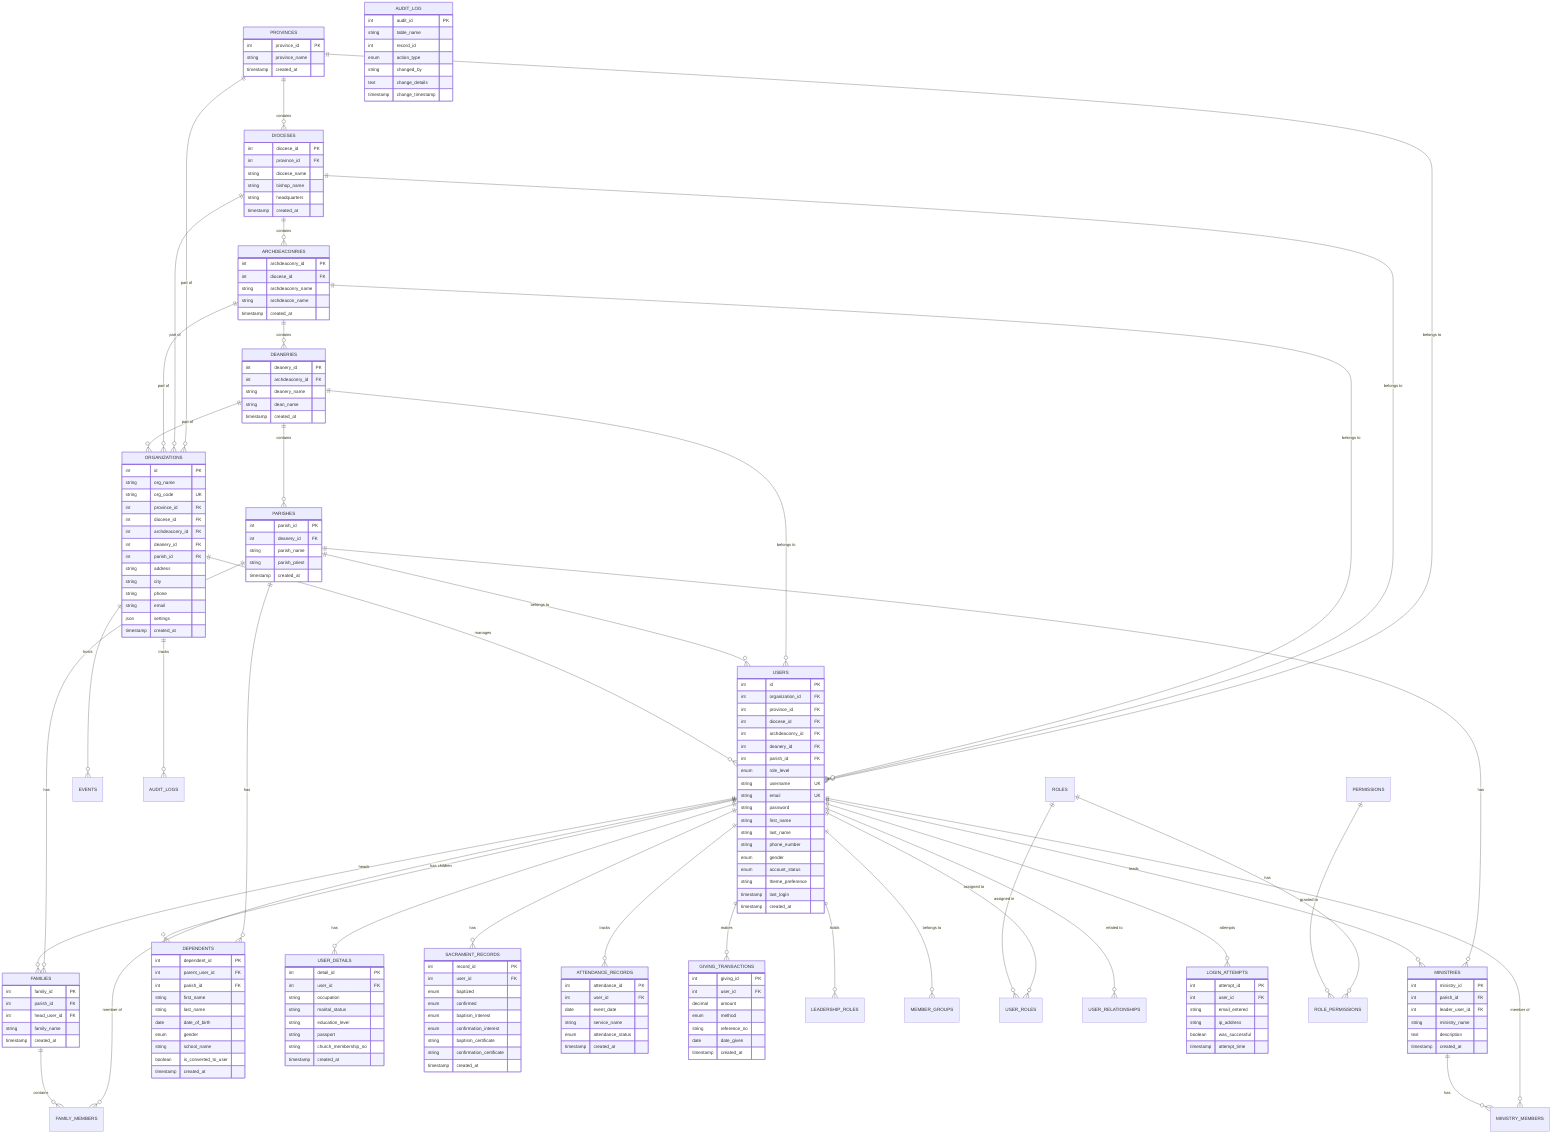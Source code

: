 erDiagram
    PROVINCES ||--o{ DIOCESES : contains
    PROVINCES ||--o{ ORGANIZATIONS : "part of"
    PROVINCES ||--o{ USERS : "belongs to"
    
    DIOCESES ||--o{ ARCHDEACONRIES : contains
    DIOCESES ||--o{ ORGANIZATIONS : "part of"
    DIOCESES ||--o{ USERS : "belongs to"
    
    ARCHDEACONRIES ||--o{ DEANERIES : contains
    ARCHDEACONRIES ||--o{ ORGANIZATIONS : "part of"
    ARCHDEACONRIES ||--o{ USERS : "belongs to"
    
    DEANERIES ||--o{ PARISHES : contains
    DEANERIES ||--o{ ORGANIZATIONS : "part of"
    DEANERIES ||--o{ USERS : "belongs to"
    
    PARISHES ||--o{ MINISTRIES : has
    PARISHES ||--o{ FAMILIES : has
    PARISHES ||--o{ DEPENDENTS : has
    PARISHES ||--o{ USERS : "belongs to"
    
    ORGANIZATIONS ||--o{ USERS : manages
    ORGANIZATIONS ||--o{ EVENTS : hosts
    ORGANIZATIONS ||--o{ AUDIT_LOGS : tracks
    
    USERS ||--o{ USER_DETAILS : has
    USERS ||--o{ DEPENDENTS : "has children"
    USERS ||--o{ FAMILIES : heads
    USERS ||--o{ FAMILY_MEMBERS : "member of"
    USERS ||--o{ SACRAMENT_RECORDS : has
    USERS ||--o{ ATTENDANCE_RECORDS : tracks
    USERS ||--o{ GIVING_TRANSACTIONS : makes
    USERS ||--o{ LEADERSHIP_ROLES : holds
    USERS ||--o{ MEMBER_GROUPS : "belongs to"
    USERS ||--o{ USER_ROLES : "assigned to"
    USERS ||--o{ USER_RELATIONSHIPS : "related to"
    USERS ||--o{ LOGIN_ATTEMPTS : attempts
    USERS ||--o{ MINISTRIES : leads
    USERS ||--o{ MINISTRY_MEMBERS : "member of"
    
    MINISTRIES ||--o{ MINISTRY_MEMBERS : has
    
    FAMILIES ||--o{ FAMILY_MEMBERS : contains
    
    ROLES ||--o{ USER_ROLES : "assigned in"
    ROLES ||--o{ ROLE_PERMISSIONS : has
    
    PERMISSIONS ||--o{ ROLE_PERMISSIONS : "granted to"
    
    PROVINCES {
        int province_id PK
        string province_name
        timestamp created_at
    }
    
    DIOCESES {
        int diocese_id PK
        int province_id FK
        string diocese_name
        string bishop_name
        string headquarters
        timestamp created_at
    }
    
    ARCHDEACONRIES {
        int archdeaconry_id PK
        int diocese_id FK
        string archdeaconry_name
        string archdeacon_name
        timestamp created_at
    }
    
    DEANERIES {
        int deanery_id PK
        int archdeaconry_id FK
        string deanery_name
        string dean_name
        timestamp created_at
    }
    
    PARISHES {
        int parish_id PK
        int deanery_id FK
        string parish_name
        string parish_priest
        timestamp created_at
    }
    
    ORGANIZATIONS {
        int id PK
        string org_name
        string org_code UK
        int province_id FK
        int diocese_id FK
        int archdeaconry_id FK
        int deanery_id FK
        int parish_id FK
        string address
        string city
        string phone
        string email
        json settings
        timestamp created_at
    }
    
    USERS {
        int id PK
        int organization_id FK
        int province_id FK
        int diocese_id FK
        int archdeaconry_id FK
        int deanery_id FK
        int parish_id FK
        enum role_level
        string username UK
        string email UK
        string password
        string first_name
        string last_name
        string phone_number
        enum gender
        enum account_status
        string theme_preference
        timestamp last_login
        timestamp created_at
    }
    
    USER_DETAILS {
        int detail_id PK
        int user_id FK
        string occupation
        string marital_status
        string education_level
        string passport
        string church_membership_no
        timestamp created_at
    }
    
    DEPENDENTS {
        int dependent_id PK
        int parent_user_id FK
        int parish_id FK
        string first_name
        string last_name
        date date_of_birth
        enum gender
        string school_name
        boolean is_converted_to_user
        timestamp created_at
    }
    
    FAMILIES {
        int family_id PK
        int parish_id FK
        int head_user_id FK
        string family_name
        timestamp created_at
    }
    
    SACRAMENT_RECORDS {
        int record_id PK
        int user_id FK
        enum baptized
        enum confirmed
        enum baptism_interest
        enum confirmation_interest
        string baptism_certificate
        string confirmation_certificate
        timestamp created_at
    }
    
    MINISTRIES {
        int ministry_id PK
        int parish_id FK
        int leader_user_id FK
        string ministry_name
        text description
        timestamp created_at
    }
    
    GIVING_TRANSACTIONS {
        int giving_id PK
        int user_id FK
        decimal amount
        enum method
        string reference_no
        date date_given
        timestamp created_at
    }
    
    ATTENDANCE_RECORDS {
        int attendance_id PK
        int user_id FK
        date event_date
        string service_name
        enum attendance_status
        timestamp created_at
    }
    
    LOGIN_ATTEMPTS {
        int attempt_id PK
        int user_id FK
        string email_entered
        string ip_address
        boolean was_successful
        timestamp attempt_time
    }
    
    AUDIT_LOG {
        int audit_id PK
        string table_name
        int record_id
        enum action_type
        string changed_by
        text change_details
        timestamp change_timestamp
    }